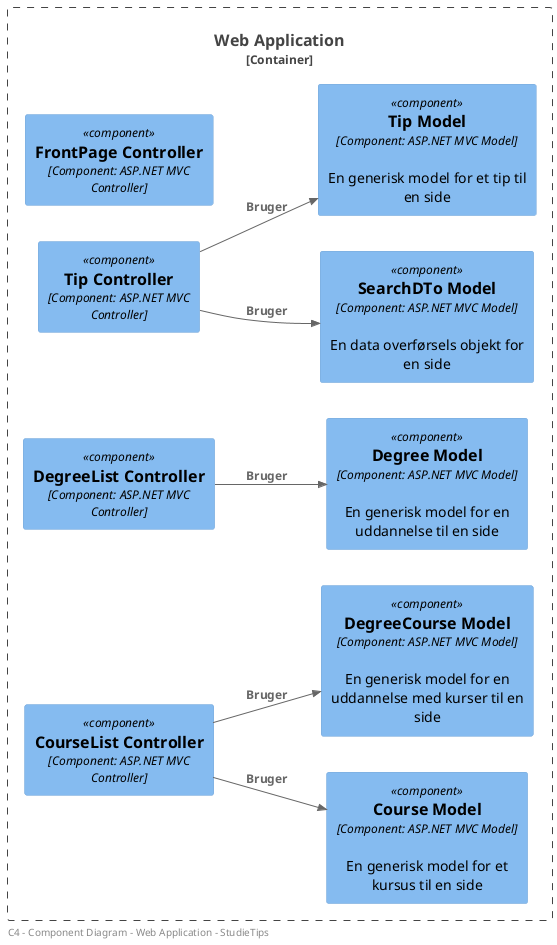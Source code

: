 @startuml Component Diagram WebApp
!include <C4/C4_Container>
!include <C4/C4_Component>

left to right direction

left footer "   C4 - Component Diagram - Web Application - StudieTips"

Container_Boundary(webapp,"Web Application",""){
    
    Component(FrontPageController, "FrontPage Controller", "Component: ASP.NET MVC Controller")
    Component(TipController, "Tip Controller", "Component: ASP.NET MVC Controller")
    Component(DegreeController, "DegreeList Controller", "Component: ASP.NET MVC Controller")
    Component(CourseController, "CourseList Controller", "Component: ASP.NET MVC Controller")
    
    Component(CourseModel,"Course Model", "Component: ASP.NET MVC Model","En generisk model for et kursus til en side")
    Component(SearchModel,"SearchDTo Model", "Component: ASP.NET MVC Model","En data overførsels objekt for en side")
    Component(DegreeModel,"Degree Model", "Component: ASP.NET MVC Model","En generisk model for en uddannelse til en side")
    Component(DegreeCourseModel,"DegreeCourse Model", "Component: ASP.NET MVC Model","En generisk model for en uddannelse med kurser til en side")

    Component(TipModel,"Tip Model", "Component: ASP.NET MVC Model","En generisk model for et tip til en side")
} 

Rel(TipController,TipModel,"Bruger")
Rel(TipController,SearchModel,"Bruger")
Rel(CourseController,CourseModel,"Bruger")
Rel(CourseController,DegreeCourseModel,"Bruger")
Rel(DegreeController,DegreeModel,"Bruger")
@enduml
